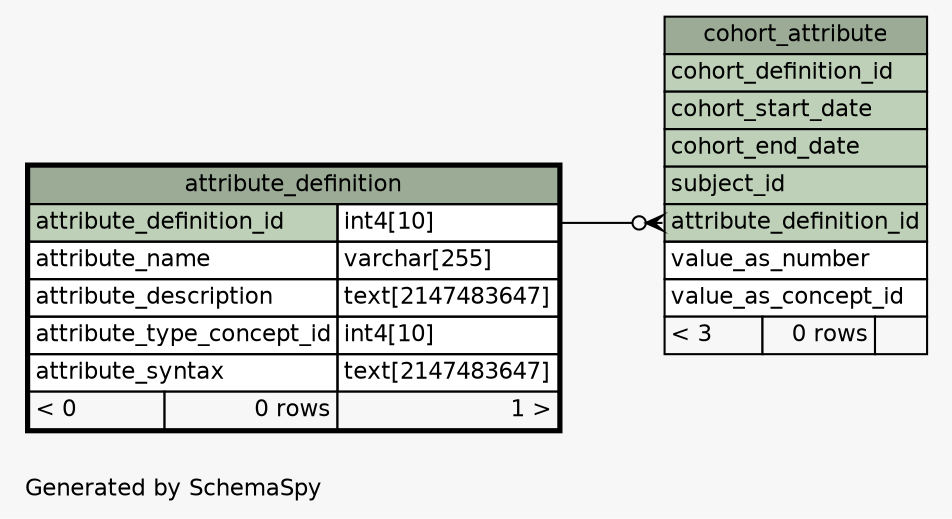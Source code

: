 // dot 2.38.0 on Linux 4.10.0-32-generic
// SchemaSpy rev 590
digraph "oneDegreeRelationshipsDiagram" {
  graph [
    rankdir="RL"
    bgcolor="#f7f7f7"
    label="\nGenerated by SchemaSpy"
    labeljust="l"
    nodesep="0.18"
    ranksep="0.46"
    fontname="Helvetica"
    fontsize="11"
  ];
  node [
    fontname="Helvetica"
    fontsize="11"
    shape="plaintext"
  ];
  edge [
    arrowsize="0.8"
  ];
  "cohort_attribute":"attribute_definition_id":w -> "attribute_definition":"attribute_definition_id.type":e [arrowhead=none dir=back arrowtail=crowodot];
  "attribute_definition" [
    label=<
    <TABLE BORDER="2" CELLBORDER="1" CELLSPACING="0" BGCOLOR="#ffffff">
      <TR><TD COLSPAN="3" BGCOLOR="#9bab96" ALIGN="CENTER">attribute_definition</TD></TR>
      <TR><TD PORT="attribute_definition_id" COLSPAN="2" BGCOLOR="#bed1b8" ALIGN="LEFT">attribute_definition_id</TD><TD PORT="attribute_definition_id.type" ALIGN="LEFT">int4[10]</TD></TR>
      <TR><TD PORT="attribute_name" COLSPAN="2" ALIGN="LEFT">attribute_name</TD><TD PORT="attribute_name.type" ALIGN="LEFT">varchar[255]</TD></TR>
      <TR><TD PORT="attribute_description" COLSPAN="2" ALIGN="LEFT">attribute_description</TD><TD PORT="attribute_description.type" ALIGN="LEFT">text[2147483647]</TD></TR>
      <TR><TD PORT="attribute_type_concept_id" COLSPAN="2" ALIGN="LEFT">attribute_type_concept_id</TD><TD PORT="attribute_type_concept_id.type" ALIGN="LEFT">int4[10]</TD></TR>
      <TR><TD PORT="attribute_syntax" COLSPAN="2" ALIGN="LEFT">attribute_syntax</TD><TD PORT="attribute_syntax.type" ALIGN="LEFT">text[2147483647]</TD></TR>
      <TR><TD ALIGN="LEFT" BGCOLOR="#f7f7f7">&lt; 0</TD><TD ALIGN="RIGHT" BGCOLOR="#f7f7f7">0 rows</TD><TD ALIGN="RIGHT" BGCOLOR="#f7f7f7">1 &gt;</TD></TR>
    </TABLE>>
    URL="attribute_definition.html"
    tooltip="attribute_definition"
  ];
  "cohort_attribute" [
    label=<
    <TABLE BORDER="0" CELLBORDER="1" CELLSPACING="0" BGCOLOR="#ffffff">
      <TR><TD COLSPAN="3" BGCOLOR="#9bab96" ALIGN="CENTER">cohort_attribute</TD></TR>
      <TR><TD PORT="cohort_definition_id" COLSPAN="3" BGCOLOR="#bed1b8" ALIGN="LEFT">cohort_definition_id</TD></TR>
      <TR><TD PORT="cohort_start_date" COLSPAN="3" BGCOLOR="#bed1b8" ALIGN="LEFT">cohort_start_date</TD></TR>
      <TR><TD PORT="cohort_end_date" COLSPAN="3" BGCOLOR="#bed1b8" ALIGN="LEFT">cohort_end_date</TD></TR>
      <TR><TD PORT="subject_id" COLSPAN="3" BGCOLOR="#bed1b8" ALIGN="LEFT">subject_id</TD></TR>
      <TR><TD PORT="attribute_definition_id" COLSPAN="3" BGCOLOR="#bed1b8" ALIGN="LEFT">attribute_definition_id</TD></TR>
      <TR><TD PORT="value_as_number" COLSPAN="3" ALIGN="LEFT">value_as_number</TD></TR>
      <TR><TD PORT="value_as_concept_id" COLSPAN="3" ALIGN="LEFT">value_as_concept_id</TD></TR>
      <TR><TD ALIGN="LEFT" BGCOLOR="#f7f7f7">&lt; 3</TD><TD ALIGN="RIGHT" BGCOLOR="#f7f7f7">0 rows</TD><TD ALIGN="RIGHT" BGCOLOR="#f7f7f7">  </TD></TR>
    </TABLE>>
    URL="cohort_attribute.html"
    tooltip="cohort_attribute"
  ];
}

